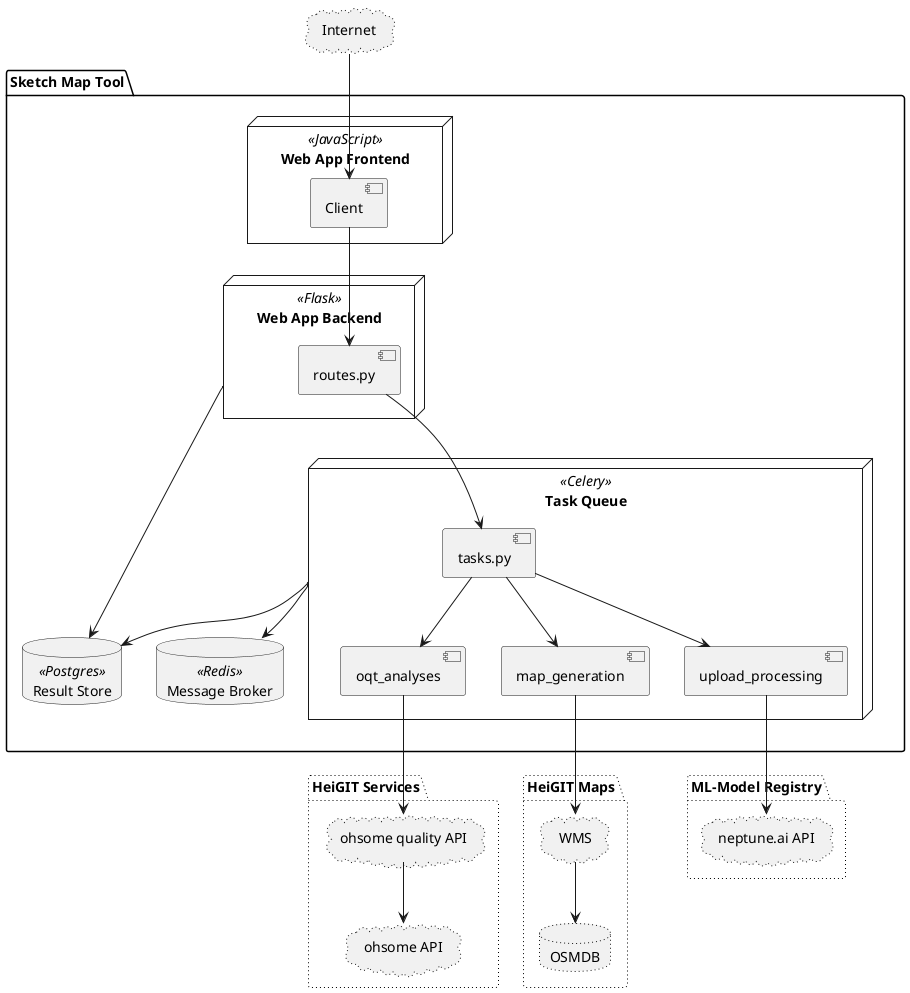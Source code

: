 @startuml
package "Sketch Map Tool" {
  node webclient as "Web App Frontend" <<JavaScript>> {
      component client as "Client"
    }

    node flask as "Web App Backend" <<Flask>> {
        component routes.py
    }

    node celery as "Task Queue" <<Celery>>{
        component tasks.py
        component oqt_analyses
        component map_generation
        component upload_processing
        tasks.py --> oqt_analyses
        tasks.py --> map_generation
        tasks.py --> upload_processing
    }

    database postgres as "Result Store" <<Postgres>>
    database redis as "Message Broker" <<Redis>>

    routes.py --> tasks.py
    flask -> postgres
    celery --> redis
    celery --> postgres
    client --> routes.py
}

cloud internet as "Internet" #line.dotted

package "HeiGIT Maps" #line.dotted {
    cloud wms as "WMS" #line.dotted
    database osmdb as "OSMDB" #line.dotted

}

package "HeiGIT Services" #line.dotted {
    cloud oqt as "ohsome quality API" #line.dotted
    cloud ohsome as "ohsome API" #line.dotted
}

package "ML-Model Registry" #line.dotted {
    cloud neptune as "neptune.ai API" #line.dotted
}

internet --> client

map_generation --> wms
wms --> osmdb

oqt_analyses --> oqt
oqt --> ohsome

upload_processing --> neptune
@enduml
